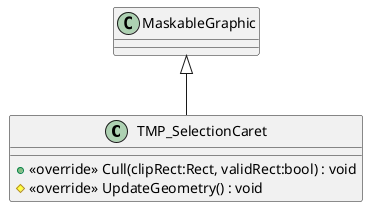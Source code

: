@startuml
class TMP_SelectionCaret {
    + <<override>> Cull(clipRect:Rect, validRect:bool) : void
    # <<override>> UpdateGeometry() : void
}
MaskableGraphic <|-- TMP_SelectionCaret
@enduml
